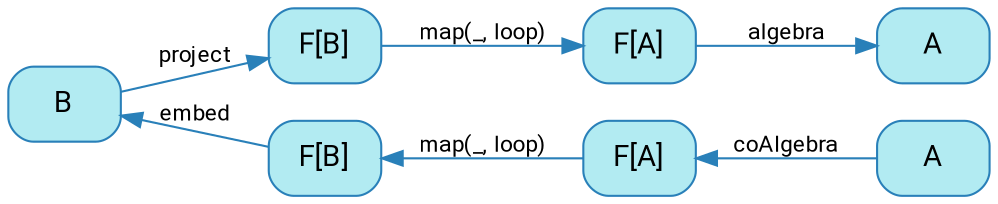 digraph {
    bgcolor=transparent
    splines=false
    rankdir=LR
    rank=same

    // Default theme: enabled
    node[shape="rectangle" style="rounded,filled" color="#2980B9" fillcolor="#b2ebf2" fontcolor="#000000" fontname="Segoe UI,Roboto,Helvetica,Arial,sans-serif"]
    edge [color="#2980B9" fontcolor="#000000" fontname="Segoe UI,Roboto,Helvetica,Arial,sans-serif" fontsize=11]


    B

    subgraph FB_graph {
        anaFB[label="F[B]"]
        cataFB[label="F[B]"]
    }

    subgraph FA_graph {
        anaFA[label="F[A]"]
        cataFA[label="F[A]"]
    }

    subgraph A_graph {
        anaA[label=A]
        cataA[label=A]
    }

    B      -> cataFB[label=project]
    cataFB -> cataFA[label="map(_, loop)"]
    cataFA -> cataA[label=algebra]

    anaA  -> anaFA[label=coAlgebra]
    anaFA -> anaFB[label="map(_, loop)"]
    anaFB -> B[label=embed]

}
